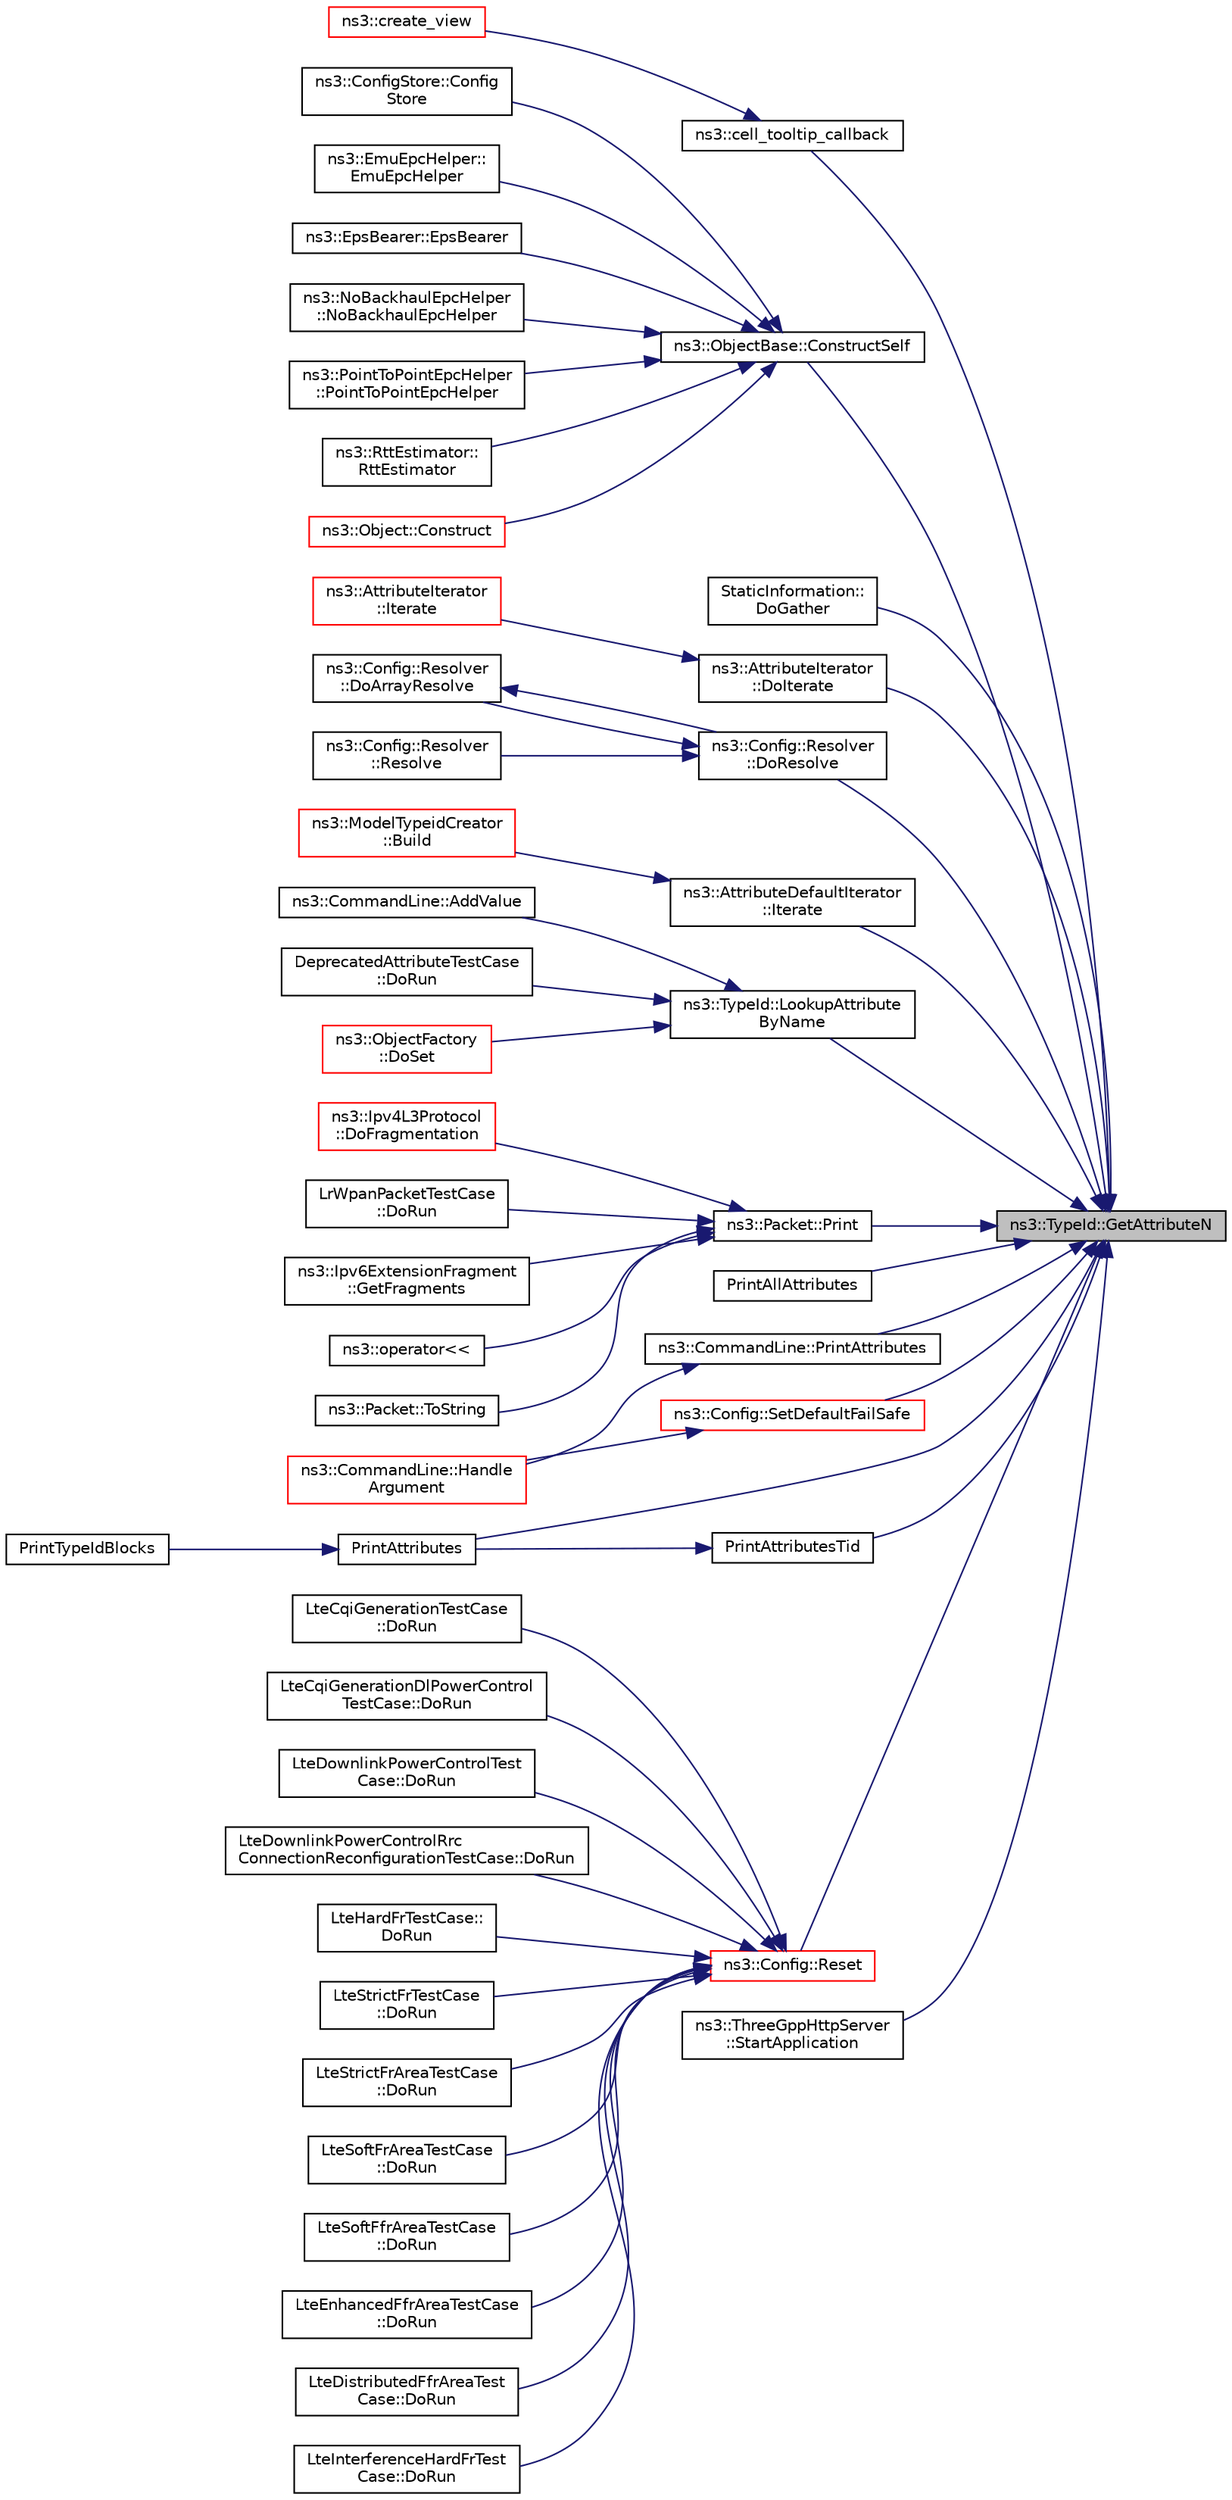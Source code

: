 digraph "ns3::TypeId::GetAttributeN"
{
 // LATEX_PDF_SIZE
  edge [fontname="Helvetica",fontsize="10",labelfontname="Helvetica",labelfontsize="10"];
  node [fontname="Helvetica",fontsize="10",shape=record];
  rankdir="RL";
  Node1 [label="ns3::TypeId::GetAttributeN",height=0.2,width=0.4,color="black", fillcolor="grey75", style="filled", fontcolor="black",tooltip="Get the number of attributes."];
  Node1 -> Node2 [dir="back",color="midnightblue",fontsize="10",style="solid",fontname="Helvetica"];
  Node2 [label="ns3::cell_tooltip_callback",height=0.2,width=0.4,color="black", fillcolor="white", style="filled",URL="$namespacens3.html#a0b4dc016823f5ae857205ca40e91cc56",tooltip="This function displays the tooltip for an object, pointer, vector item or an attribute."];
  Node2 -> Node3 [dir="back",color="midnightblue",fontsize="10",style="solid",fontname="Helvetica"];
  Node3 [label="ns3::create_view",height=0.2,width=0.4,color="red", fillcolor="white", style="filled",URL="$namespacens3.html#ab9bcfcefc473e60e32d1fe4d08431dab",tooltip="This is the main view opening the widget, getting tooltips and drawing the tree of attributes...."];
  Node1 -> Node5 [dir="back",color="midnightblue",fontsize="10",style="solid",fontname="Helvetica"];
  Node5 [label="ns3::ObjectBase::ConstructSelf",height=0.2,width=0.4,color="black", fillcolor="white", style="filled",URL="$classns3_1_1_object_base.html#a5cda18dec6d0744cb652a3ed60056958",tooltip="Complete construction of ObjectBase; invoked by derived classes."];
  Node5 -> Node6 [dir="back",color="midnightblue",fontsize="10",style="solid",fontname="Helvetica"];
  Node6 [label="ns3::ConfigStore::Config\lStore",height=0.2,width=0.4,color="black", fillcolor="white", style="filled",URL="$classns3_1_1_config_store.html#ab2c0c2707ae2dc5489acd4cfccd63fd4",tooltip=" "];
  Node5 -> Node7 [dir="back",color="midnightblue",fontsize="10",style="solid",fontname="Helvetica"];
  Node7 [label="ns3::EmuEpcHelper::\lEmuEpcHelper",height=0.2,width=0.4,color="black", fillcolor="white", style="filled",URL="$classns3_1_1_emu_epc_helper.html#a10b42d66910c4ee73006f40eea1a1de1",tooltip="Constructor."];
  Node5 -> Node8 [dir="back",color="midnightblue",fontsize="10",style="solid",fontname="Helvetica"];
  Node8 [label="ns3::EpsBearer::EpsBearer",height=0.2,width=0.4,color="black", fillcolor="white", style="filled",URL="$classns3_1_1_eps_bearer.html#af6f94c7bbd1d1bc26e6895d19cf26086",tooltip="Default constructor."];
  Node5 -> Node9 [dir="back",color="midnightblue",fontsize="10",style="solid",fontname="Helvetica"];
  Node9 [label="ns3::NoBackhaulEpcHelper\l::NoBackhaulEpcHelper",height=0.2,width=0.4,color="black", fillcolor="white", style="filled",URL="$classns3_1_1_no_backhaul_epc_helper.html#a8822666431eefe3a78ba2a0bf4ca1bae",tooltip="Constructor."];
  Node5 -> Node10 [dir="back",color="midnightblue",fontsize="10",style="solid",fontname="Helvetica"];
  Node10 [label="ns3::PointToPointEpcHelper\l::PointToPointEpcHelper",height=0.2,width=0.4,color="black", fillcolor="white", style="filled",URL="$classns3_1_1_point_to_point_epc_helper.html#a3d4c34f6a194c994d45e0dac5019b8cb",tooltip="Constructor."];
  Node5 -> Node11 [dir="back",color="midnightblue",fontsize="10",style="solid",fontname="Helvetica"];
  Node11 [label="ns3::RttEstimator::\lRttEstimator",height=0.2,width=0.4,color="black", fillcolor="white", style="filled",URL="$classns3_1_1_rtt_estimator.html#a86696ed57483bf9e19abbf6978c46581",tooltip=" "];
  Node5 -> Node12 [dir="back",color="midnightblue",fontsize="10",style="solid",fontname="Helvetica"];
  Node12 [label="ns3::Object::Construct",height=0.2,width=0.4,color="red", fillcolor="white", style="filled",URL="$classns3_1_1_object.html#a636e8411dc5228771f45c9b805d348fa",tooltip="Initialize all member variables registered as Attributes of this TypeId."];
  Node1 -> Node2514 [dir="back",color="midnightblue",fontsize="10",style="solid",fontname="Helvetica"];
  Node2514 [label="StaticInformation::\lDoGather",height=0.2,width=0.4,color="black", fillcolor="white", style="filled",URL="$class_static_information.html#a069effffe5ecd58b6cc7eeb86d4eed0e",tooltip="Gather attribute, configuration path information for tid."];
  Node1 -> Node2515 [dir="back",color="midnightblue",fontsize="10",style="solid",fontname="Helvetica"];
  Node2515 [label="ns3::AttributeIterator\l::DoIterate",height=0.2,width=0.4,color="black", fillcolor="white", style="filled",URL="$classns3_1_1_attribute_iterator.html#a01259d50f232e21c9c605547e26b34bb",tooltip="Perform the iteration."];
  Node2515 -> Node2516 [dir="back",color="midnightblue",fontsize="10",style="solid",fontname="Helvetica"];
  Node2516 [label="ns3::AttributeIterator\l::Iterate",height=0.2,width=0.4,color="red", fillcolor="white", style="filled",URL="$classns3_1_1_attribute_iterator.html#a8e7de38f441cc482c2d507e2a4927b8c",tooltip="Start the process of iterating all objects from the root namespace object."];
  Node1 -> Node2518 [dir="back",color="midnightblue",fontsize="10",style="solid",fontname="Helvetica"];
  Node2518 [label="ns3::Config::Resolver\l::DoResolve",height=0.2,width=0.4,color="black", fillcolor="white", style="filled",URL="$classns3_1_1_config_1_1_resolver.html#a9a11800bcd8194622703c5cd154ba792",tooltip="Parse the next element in the Config path."];
  Node2518 -> Node2519 [dir="back",color="midnightblue",fontsize="10",style="solid",fontname="Helvetica"];
  Node2519 [label="ns3::Config::Resolver\l::DoArrayResolve",height=0.2,width=0.4,color="black", fillcolor="white", style="filled",URL="$classns3_1_1_config_1_1_resolver.html#af77719f6e2e914d5e8f003d5768cb827",tooltip="Parse an index on the Config path."];
  Node2519 -> Node2518 [dir="back",color="midnightblue",fontsize="10",style="solid",fontname="Helvetica"];
  Node2518 -> Node2520 [dir="back",color="midnightblue",fontsize="10",style="solid",fontname="Helvetica"];
  Node2520 [label="ns3::Config::Resolver\l::Resolve",height=0.2,width=0.4,color="black", fillcolor="white", style="filled",URL="$classns3_1_1_config_1_1_resolver.html#a502c28aff17251890b7d2e0ade73847b",tooltip="Parse the stored Config path into an object reference, beginning at the indicated root object."];
  Node1 -> Node2521 [dir="back",color="midnightblue",fontsize="10",style="solid",fontname="Helvetica"];
  Node2521 [label="ns3::AttributeDefaultIterator\l::Iterate",height=0.2,width=0.4,color="black", fillcolor="white", style="filled",URL="$classns3_1_1_attribute_default_iterator.html#a45ad9397f93cfacce5f13b232447d251",tooltip="This function will go through all the TypeIds and get only the attributes which are explicit values (..."];
  Node2521 -> Node2522 [dir="back",color="midnightblue",fontsize="10",style="solid",fontname="Helvetica"];
  Node2522 [label="ns3::ModelTypeidCreator\l::Build",height=0.2,width=0.4,color="red", fillcolor="white", style="filled",URL="$classns3_1_1_model_typeid_creator.html#a6555895ba2889296cf7206c5be6d63e7",tooltip="This method will iterate on typeIds having default attributes and create a model for them,..."];
  Node1 -> Node2524 [dir="back",color="midnightblue",fontsize="10",style="solid",fontname="Helvetica"];
  Node2524 [label="ns3::TypeId::LookupAttribute\lByName",height=0.2,width=0.4,color="black", fillcolor="white", style="filled",URL="$classns3_1_1_type_id.html#ac93d12d22acdb179d34039511d6680e7",tooltip="Find an Attribute by name, retrieving the associated AttributeInformation."];
  Node2524 -> Node2525 [dir="back",color="midnightblue",fontsize="10",style="solid",fontname="Helvetica"];
  Node2525 [label="ns3::CommandLine::AddValue",height=0.2,width=0.4,color="black", fillcolor="white", style="filled",URL="$classns3_1_1_command_line.html#ad66977ccb2c042574cb1831b8c1ad18f",tooltip="Add a program argument as a shorthand for an Attribute."];
  Node2524 -> Node2526 [dir="back",color="midnightblue",fontsize="10",style="solid",fontname="Helvetica"];
  Node2526 [label="DeprecatedAttributeTestCase\l::DoRun",height=0.2,width=0.4,color="black", fillcolor="white", style="filled",URL="$class_deprecated_attribute_test_case.html#a082dd0381220ff75bd0ef8e7708869e4",tooltip="Implementation to actually run this TestCase."];
  Node2524 -> Node2527 [dir="back",color="midnightblue",fontsize="10",style="solid",fontname="Helvetica"];
  Node2527 [label="ns3::ObjectFactory\l::DoSet",height=0.2,width=0.4,color="red", fillcolor="white", style="filled",URL="$classns3_1_1_object_factory.html#aadb67a8cecc138001fd042e4960123f3",tooltip="Set an attribute to be set during construction."];
  Node1 -> Node2681 [dir="back",color="midnightblue",fontsize="10",style="solid",fontname="Helvetica"];
  Node2681 [label="ns3::Packet::Print",height=0.2,width=0.4,color="black", fillcolor="white", style="filled",URL="$classns3_1_1_packet.html#ad25486a838ac04533c83ff600d84546f",tooltip="Print the packet contents."];
  Node2681 -> Node2682 [dir="back",color="midnightblue",fontsize="10",style="solid",fontname="Helvetica"];
  Node2682 [label="ns3::Ipv4L3Protocol\l::DoFragmentation",height=0.2,width=0.4,color="red", fillcolor="white", style="filled",URL="$classns3_1_1_ipv4_l3_protocol.html#a5ea602dc1447746c0c3bd90e36ec3888",tooltip="Fragment a packet."];
  Node2681 -> Node2689 [dir="back",color="midnightblue",fontsize="10",style="solid",fontname="Helvetica"];
  Node2689 [label="LrWpanPacketTestCase\l::DoRun",height=0.2,width=0.4,color="black", fillcolor="white", style="filled",URL="$class_lr_wpan_packet_test_case.html#ae85f64d48a71983a4a43f49e5571546a",tooltip="Implementation to actually run this TestCase."];
  Node2681 -> Node2690 [dir="back",color="midnightblue",fontsize="10",style="solid",fontname="Helvetica"];
  Node2690 [label="ns3::Ipv6ExtensionFragment\l::GetFragments",height=0.2,width=0.4,color="black", fillcolor="white", style="filled",URL="$classns3_1_1_ipv6_extension_fragment.html#a60bc0fdd5a5d1bcb2223c98909eef44e",tooltip="Fragment a packet."];
  Node2681 -> Node2691 [dir="back",color="midnightblue",fontsize="10",style="solid",fontname="Helvetica"];
  Node2691 [label="ns3::operator\<\<",height=0.2,width=0.4,color="black", fillcolor="white", style="filled",URL="$namespacens3.html#a592d34a2e0784b4eecdf866a48729c58",tooltip="Stream insertion operator."];
  Node2681 -> Node2692 [dir="back",color="midnightblue",fontsize="10",style="solid",fontname="Helvetica"];
  Node2692 [label="ns3::Packet::ToString",height=0.2,width=0.4,color="black", fillcolor="white", style="filled",URL="$classns3_1_1_packet.html#a66cec88ce2f210485ef05c9b5d3a4d1c",tooltip="Return a string representation of the packet."];
  Node1 -> Node2693 [dir="back",color="midnightblue",fontsize="10",style="solid",fontname="Helvetica"];
  Node2693 [label="PrintAllAttributes",height=0.2,width=0.4,color="black", fillcolor="white", style="filled",URL="$print-introspected-doxygen_8cc.html#a6582b74e79d2b00f171c8e644108bc87",tooltip="Print the list of all Attributes."];
  Node1 -> Node2694 [dir="back",color="midnightblue",fontsize="10",style="solid",fontname="Helvetica"];
  Node2694 [label="ns3::CommandLine::PrintAttributes",height=0.2,width=0.4,color="black", fillcolor="white", style="filled",URL="$classns3_1_1_command_line.html#acf37895d9990d95ccdba148ce3df5023",tooltip="Handler for --PrintAttributes: print the attributes for a given type."];
  Node2694 -> Node2695 [dir="back",color="midnightblue",fontsize="10",style="solid",fontname="Helvetica"];
  Node2695 [label="ns3::CommandLine::Handle\lArgument",height=0.2,width=0.4,color="red", fillcolor="white", style="filled",URL="$classns3_1_1_command_line.html#a2aeab054737fb033c45daef519a7c118",tooltip="Match name against the program or general arguments, and dispatch to the appropriate handler."];
  Node1 -> Node2698 [dir="back",color="midnightblue",fontsize="10",style="solid",fontname="Helvetica"];
  Node2698 [label="PrintAttributes",height=0.2,width=0.4,color="black", fillcolor="white", style="filled",URL="$print-introspected-doxygen_8cc.html#ae1835e579578f69543dea8a8ef9a6d1b",tooltip="Print the Attributes block for tid, including Attributes declared in base classes."];
  Node2698 -> Node2699 [dir="back",color="midnightblue",fontsize="10",style="solid",fontname="Helvetica"];
  Node2699 [label="PrintTypeIdBlocks",height=0.2,width=0.4,color="black", fillcolor="white", style="filled",URL="$print-introspected-doxygen_8cc.html#a62645d02d71b5d1622ccb9f16d5fa412",tooltip="Print the doxy block for each TypeId."];
  Node1 -> Node2700 [dir="back",color="midnightblue",fontsize="10",style="solid",fontname="Helvetica"];
  Node2700 [label="PrintAttributesTid",height=0.2,width=0.4,color="black", fillcolor="white", style="filled",URL="$print-introspected-doxygen_8cc.html#af7d3e211ca4107638fd7b5699f569ff8",tooltip="Print direct Attributes for this TypeId."];
  Node2700 -> Node2698 [dir="back",color="midnightblue",fontsize="10",style="solid",fontname="Helvetica"];
  Node1 -> Node2701 [dir="back",color="midnightblue",fontsize="10",style="solid",fontname="Helvetica"];
  Node2701 [label="ns3::Config::Reset",height=0.2,width=0.4,color="red", fillcolor="white", style="filled",URL="$group__config.html#ga2c1b65724f42f8c72276d7e7ad6df6db",tooltip="Reset the initial value of every attribute as well as the value of every global to what they were bef..."];
  Node2701 -> Node1128 [dir="back",color="midnightblue",fontsize="10",style="solid",fontname="Helvetica"];
  Node1128 [label="LteCqiGenerationTestCase\l::DoRun",height=0.2,width=0.4,color="black", fillcolor="white", style="filled",URL="$class_lte_cqi_generation_test_case.html#a263a0f3670c23e42ed3feb7d353bdd09",tooltip="Implementation to actually run this TestCase."];
  Node2701 -> Node1129 [dir="back",color="midnightblue",fontsize="10",style="solid",fontname="Helvetica"];
  Node1129 [label="LteCqiGenerationDlPowerControl\lTestCase::DoRun",height=0.2,width=0.4,color="black", fillcolor="white", style="filled",URL="$class_lte_cqi_generation_dl_power_control_test_case.html#a8a6ba5e52123fc8ed0deb9014a8b0591",tooltip="Implementation to actually run this TestCase."];
  Node2701 -> Node1131 [dir="back",color="midnightblue",fontsize="10",style="solid",fontname="Helvetica"];
  Node1131 [label="LteDownlinkPowerControlTest\lCase::DoRun",height=0.2,width=0.4,color="black", fillcolor="white", style="filled",URL="$class_lte_downlink_power_control_test_case.html#a2eb1e31f7313f51061d8aa950d3f4268",tooltip="Implementation to actually run this TestCase."];
  Node2701 -> Node1132 [dir="back",color="midnightblue",fontsize="10",style="solid",fontname="Helvetica"];
  Node1132 [label="LteDownlinkPowerControlRrc\lConnectionReconfigurationTestCase::DoRun",height=0.2,width=0.4,color="black", fillcolor="white", style="filled",URL="$class_lte_downlink_power_control_rrc_connection_reconfiguration_test_case.html#a3f7be434747a85c448ade6fc4500d552",tooltip="Implementation to actually run this TestCase."];
  Node2701 -> Node1138 [dir="back",color="midnightblue",fontsize="10",style="solid",fontname="Helvetica"];
  Node1138 [label="LteHardFrTestCase::\lDoRun",height=0.2,width=0.4,color="black", fillcolor="white", style="filled",URL="$class_lte_hard_fr_test_case.html#a7267927f1ffb7acff88742eb33ab2e3c",tooltip="Implementation to actually run this TestCase."];
  Node2701 -> Node1139 [dir="back",color="midnightblue",fontsize="10",style="solid",fontname="Helvetica"];
  Node1139 [label="LteStrictFrTestCase\l::DoRun",height=0.2,width=0.4,color="black", fillcolor="white", style="filled",URL="$class_lte_strict_fr_test_case.html#afd223c9e5a1d3e14a244303963e21425",tooltip="Implementation to actually run this TestCase."];
  Node2701 -> Node1140 [dir="back",color="midnightblue",fontsize="10",style="solid",fontname="Helvetica"];
  Node1140 [label="LteStrictFrAreaTestCase\l::DoRun",height=0.2,width=0.4,color="black", fillcolor="white", style="filled",URL="$class_lte_strict_fr_area_test_case.html#a61e945e04c3b10a50c2f484198199b49",tooltip="Implementation to actually run this TestCase."];
  Node2701 -> Node1141 [dir="back",color="midnightblue",fontsize="10",style="solid",fontname="Helvetica"];
  Node1141 [label="LteSoftFrAreaTestCase\l::DoRun",height=0.2,width=0.4,color="black", fillcolor="white", style="filled",URL="$class_lte_soft_fr_area_test_case.html#ae0df301b6c0f1a80a0145746b15a109c",tooltip="Implementation to actually run this TestCase."];
  Node2701 -> Node1142 [dir="back",color="midnightblue",fontsize="10",style="solid",fontname="Helvetica"];
  Node1142 [label="LteSoftFfrAreaTestCase\l::DoRun",height=0.2,width=0.4,color="black", fillcolor="white", style="filled",URL="$class_lte_soft_ffr_area_test_case.html#aaf88ccad780563fc6394cd97ec9328d4",tooltip="Implementation to actually run this TestCase."];
  Node2701 -> Node1143 [dir="back",color="midnightblue",fontsize="10",style="solid",fontname="Helvetica"];
  Node1143 [label="LteEnhancedFfrAreaTestCase\l::DoRun",height=0.2,width=0.4,color="black", fillcolor="white", style="filled",URL="$class_lte_enhanced_ffr_area_test_case.html#aa242a1923952a50df92c3e291f1ca8a6",tooltip="Implementation to actually run this TestCase."];
  Node2701 -> Node1144 [dir="back",color="midnightblue",fontsize="10",style="solid",fontname="Helvetica"];
  Node1144 [label="LteDistributedFfrAreaTest\lCase::DoRun",height=0.2,width=0.4,color="black", fillcolor="white", style="filled",URL="$class_lte_distributed_ffr_area_test_case.html#a1a386a39f2ddc3d22b17a134b775e2b7",tooltip="Implementation to actually run this TestCase."];
  Node2701 -> Node1146 [dir="back",color="midnightblue",fontsize="10",style="solid",fontname="Helvetica"];
  Node1146 [label="LteInterferenceHardFrTest\lCase::DoRun",height=0.2,width=0.4,color="black", fillcolor="white", style="filled",URL="$class_lte_interference_hard_fr_test_case.html#a2967abd43e38abed8a9d85d51c59937b",tooltip="Implementation to actually run this TestCase."];
  Node1 -> Node2717 [dir="back",color="midnightblue",fontsize="10",style="solid",fontname="Helvetica"];
  Node2717 [label="ns3::Config::SetDefaultFailSafe",height=0.2,width=0.4,color="red", fillcolor="white", style="filled",URL="$group__config.html#gaf35c9ecdf51c959f397e973f9335de54",tooltip=" "];
  Node2717 -> Node2695 [dir="back",color="midnightblue",fontsize="10",style="solid",fontname="Helvetica"];
  Node1 -> Node2036 [dir="back",color="midnightblue",fontsize="10",style="solid",fontname="Helvetica"];
  Node2036 [label="ns3::ThreeGppHttpServer\l::StartApplication",height=0.2,width=0.4,color="black", fillcolor="white", style="filled",URL="$classns3_1_1_three_gpp_http_server.html#a544fd4b36563a365fbd7013dc88c3bf0",tooltip="Application specific startup code."];
}
